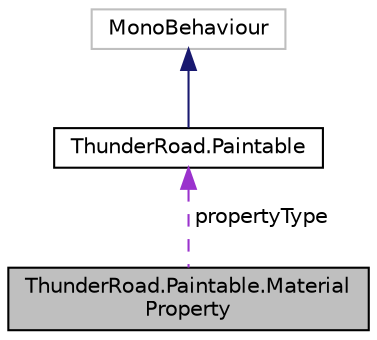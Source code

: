 digraph "ThunderRoad.Paintable.MaterialProperty"
{
 // LATEX_PDF_SIZE
  edge [fontname="Helvetica",fontsize="10",labelfontname="Helvetica",labelfontsize="10"];
  node [fontname="Helvetica",fontsize="10",shape=record];
  Node1 [label="ThunderRoad.Paintable.Material\lProperty",height=0.2,width=0.4,color="black", fillcolor="grey75", style="filled", fontcolor="black",tooltip="Class MaterialProperty."];
  Node2 -> Node1 [dir="back",color="darkorchid3",fontsize="10",style="dashed",label=" propertyType" ,fontname="Helvetica"];
  Node2 [label="ThunderRoad.Paintable",height=0.2,width=0.4,color="black", fillcolor="white", style="filled",URL="$class_thunder_road_1_1_paintable.html",tooltip="Class Paintable. Implements the UnityEngine.MonoBehaviour"];
  Node3 -> Node2 [dir="back",color="midnightblue",fontsize="10",style="solid",fontname="Helvetica"];
  Node3 [label="MonoBehaviour",height=0.2,width=0.4,color="grey75", fillcolor="white", style="filled",tooltip=" "];
}
